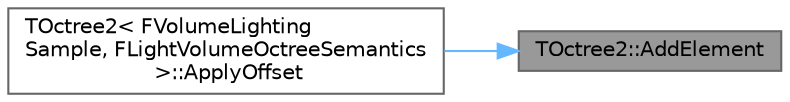 digraph "TOctree2::AddElement"
{
 // INTERACTIVE_SVG=YES
 // LATEX_PDF_SIZE
  bgcolor="transparent";
  edge [fontname=Helvetica,fontsize=10,labelfontname=Helvetica,labelfontsize=10];
  node [fontname=Helvetica,fontsize=10,shape=box,height=0.2,width=0.4];
  rankdir="RL";
  Node1 [id="Node000001",label="TOctree2::AddElement",height=0.2,width=0.4,color="gray40", fillcolor="grey60", style="filled", fontcolor="black",tooltip="Adds an element to the octree."];
  Node1 -> Node2 [id="edge1_Node000001_Node000002",dir="back",color="steelblue1",style="solid",tooltip=" "];
  Node2 [id="Node000002",label="TOctree2\< FVolumeLighting\lSample, FLightVolumeOctreeSemantics\l \>::ApplyOffset",height=0.2,width=0.4,color="grey40", fillcolor="white", style="filled",URL="$db/d87/classTOctree2.html#aee8b7946ce5fbf327e1eb0adfaab2579",tooltip=" "];
}
